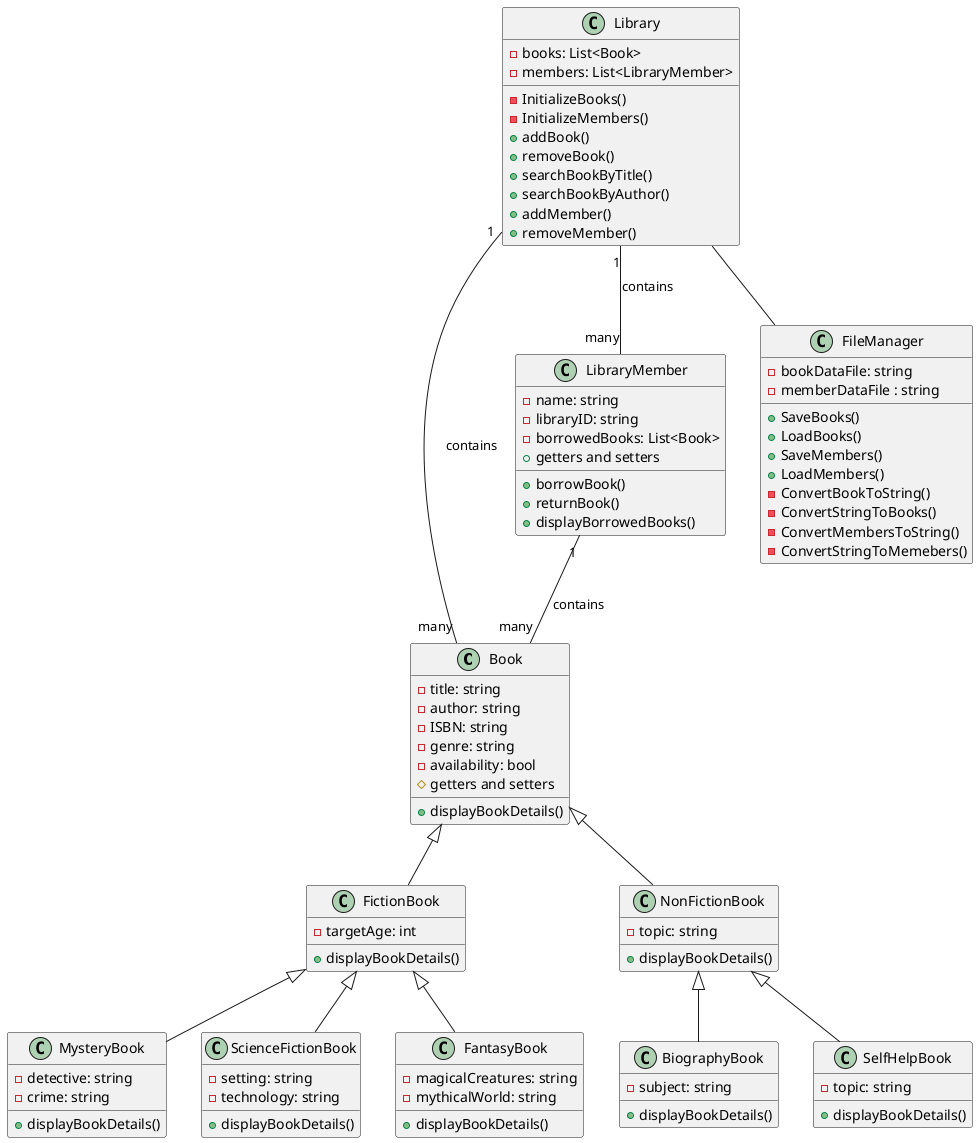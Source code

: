 @startuml Library System

Book <|-- FictionBook
Book <|-- NonFictionBook
FictionBook <|-- MysteryBook
FictionBook <|-- ScienceFictionBook
FictionBook <|-- FantasyBook
NonFictionBook <|-- BiographyBook
NonFictionBook <|-- SelfHelpBook
LibraryMember "1" -- "many" Book :contains
Library "1" -- "many" Book :contains
Library "1" -- "many" LibraryMember :contains
Library -- FileManager

class Library {
  - books: List<Book>
  - members: List<LibraryMember>
  - InitializeBooks()
  - InitializeMembers()
  + addBook()
  + removeBook()
  + searchBookByTitle()
  + searchBookByAuthor()
  + addMember()
  + removeMember()
}

class FileManager {
  - bookDataFile: string
  - memberDataFile : string
  + SaveBooks()
  + LoadBooks()
  + SaveMembers()
  + LoadMembers()
  - ConvertBookToString()
  - ConvertStringToBooks()
  - ConvertMembersToString()
  - ConvertStringToMemebers()
}

class LibraryMember {
  - name: string
  - libraryID: string
  - borrowedBooks: List<Book>
  + getters and setters
  + borrowBook()
  + returnBook()
  + displayBorrowedBooks()
}

class Book {
  - title: string
  - author: string
  - ISBN: string
  - genre: string
  - availability: bool
  # getters and setters
  + displayBookDetails()
}

class FictionBook {
  - targetAge: int
  + displayBookDetails()
}

class NonFictionBook {
  - topic: string
  + displayBookDetails()
}

class MysteryBook {
  - detective: string
  - crime: string
  + displayBookDetails()
}

class ScienceFictionBook {
  - setting: string
  - technology: string
  + displayBookDetails()
}

class FantasyBook {
  - magicalCreatures: string
  - mythicalWorld: string
  + displayBookDetails()
}

class BiographyBook {
  - subject: string
  + displayBookDetails()
}

class SelfHelpBook {
  - topic: string
  + displayBookDetails()
}


@enduml
